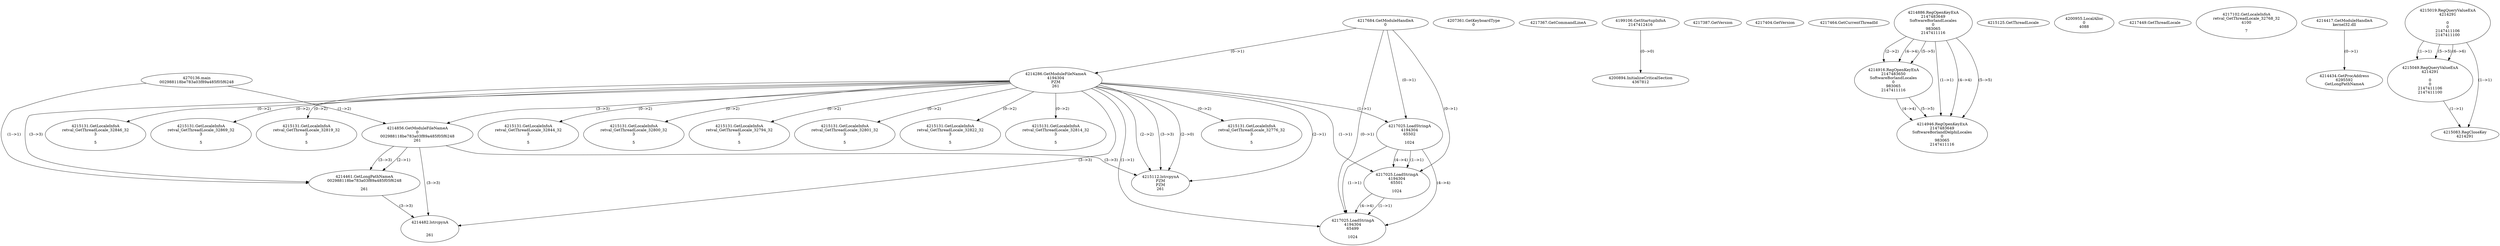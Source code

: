 // Global SCDG with merge call
digraph {
	0 [label="4270136.main
002988118be783a03f89a485f05f6248"]
	1 [label="4217684.GetModuleHandleA
0"]
	2 [label="4207361.GetKeyboardType
0"]
	3 [label="4217367.GetCommandLineA
"]
	4 [label="4199106.GetStartupInfoA
2147412416"]
	5 [label="4217387.GetVersion
"]
	6 [label="4217404.GetVersion
"]
	7 [label="4217464.GetCurrentThreadId
"]
	8 [label="4214286.GetModuleFileNameA
4194304
PZM
261"]
	1 -> 8 [label="(0-->1)"]
	9 [label="4214856.GetModuleFileNameA
0
002988118be783a03f89a485f05f6248
261"]
	0 -> 9 [label="(1-->2)"]
	8 -> 9 [label="(3-->3)"]
	10 [label="4214886.RegOpenKeyExA
2147483649
Software\Borland\Locales
0
983065
2147411116"]
	11 [label="4214916.RegOpenKeyExA
2147483650
Software\Borland\Locales
0
983065
2147411116"]
	10 -> 11 [label="(2-->2)"]
	10 -> 11 [label="(4-->4)"]
	10 -> 11 [label="(5-->5)"]
	12 [label="4214946.RegOpenKeyExA
2147483649
Software\Borland\Delphi\Locales
0
983065
2147411116"]
	10 -> 12 [label="(1-->1)"]
	10 -> 12 [label="(4-->4)"]
	11 -> 12 [label="(4-->4)"]
	10 -> 12 [label="(5-->5)"]
	11 -> 12 [label="(5-->5)"]
	13 [label="4215112.lstrcpynA
PZM
PZM
261"]
	8 -> 13 [label="(2-->1)"]
	8 -> 13 [label="(2-->2)"]
	8 -> 13 [label="(3-->3)"]
	9 -> 13 [label="(3-->3)"]
	8 -> 13 [label="(2-->0)"]
	14 [label="4215125.GetThreadLocale
"]
	15 [label="4215131.GetLocaleInfoA
retval_GetThreadLocale_32776_32
3

5"]
	8 -> 15 [label="(0-->2)"]
	16 [label="4217025.LoadStringA
4194304
65502

1024"]
	1 -> 16 [label="(0-->1)"]
	8 -> 16 [label="(1-->1)"]
	17 [label="4200894.InitializeCriticalSection
4367812"]
	4 -> 17 [label="(0-->0)"]
	18 [label="4200955.LocalAlloc
0
4088"]
	19 [label="4217449.GetThreadLocale
"]
	20 [label="4217102.GetLocaleInfoA
retval_GetThreadLocale_32768_32
4100

7"]
	21 [label="4214417.GetModuleHandleA
kernel32.dll"]
	22 [label="4214434.GetProcAddress
6295592
GetLongPathNameA"]
	21 -> 22 [label="(0-->1)"]
	23 [label="4214461.GetLongPathNameA
002988118be783a03f89a485f05f6248

261"]
	0 -> 23 [label="(1-->1)"]
	9 -> 23 [label="(2-->1)"]
	8 -> 23 [label="(3-->3)"]
	9 -> 23 [label="(3-->3)"]
	24 [label="4214482.lstrcpynA


261"]
	8 -> 24 [label="(3-->3)"]
	9 -> 24 [label="(3-->3)"]
	23 -> 24 [label="(3-->3)"]
	25 [label="4215019.RegQueryValueExA
4214291

0
0
2147411106
2147411100"]
	26 [label="4215049.RegQueryValueExA
4214291

0
0
2147411106
2147411100"]
	25 -> 26 [label="(1-->1)"]
	25 -> 26 [label="(5-->5)"]
	25 -> 26 [label="(6-->6)"]
	27 [label="4215083.RegCloseKey
4214291"]
	25 -> 27 [label="(1-->1)"]
	26 -> 27 [label="(1-->1)"]
	28 [label="4215131.GetLocaleInfoA
retval_GetThreadLocale_32846_32
3

5"]
	8 -> 28 [label="(0-->2)"]
	29 [label="4217025.LoadStringA
4194304
65501

1024"]
	1 -> 29 [label="(0-->1)"]
	8 -> 29 [label="(1-->1)"]
	16 -> 29 [label="(1-->1)"]
	16 -> 29 [label="(4-->4)"]
	30 [label="4215131.GetLocaleInfoA
retval_GetThreadLocale_32869_32
3

5"]
	8 -> 30 [label="(0-->2)"]
	31 [label="4215131.GetLocaleInfoA
retval_GetThreadLocale_32819_32
3

5"]
	8 -> 31 [label="(0-->2)"]
	32 [label="4217025.LoadStringA
4194304
65499

1024"]
	1 -> 32 [label="(0-->1)"]
	8 -> 32 [label="(1-->1)"]
	16 -> 32 [label="(1-->1)"]
	29 -> 32 [label="(1-->1)"]
	16 -> 32 [label="(4-->4)"]
	29 -> 32 [label="(4-->4)"]
	33 [label="4215131.GetLocaleInfoA
retval_GetThreadLocale_32844_32
3

5"]
	8 -> 33 [label="(0-->2)"]
	34 [label="4215131.GetLocaleInfoA
retval_GetThreadLocale_32800_32
3

5"]
	8 -> 34 [label="(0-->2)"]
	35 [label="4215131.GetLocaleInfoA
retval_GetThreadLocale_32794_32
3

5"]
	8 -> 35 [label="(0-->2)"]
	36 [label="4215131.GetLocaleInfoA
retval_GetThreadLocale_32801_32
3

5"]
	8 -> 36 [label="(0-->2)"]
	37 [label="4215131.GetLocaleInfoA
retval_GetThreadLocale_32822_32
3

5"]
	8 -> 37 [label="(0-->2)"]
	38 [label="4215131.GetLocaleInfoA
retval_GetThreadLocale_32814_32
3

5"]
	8 -> 38 [label="(0-->2)"]
}

